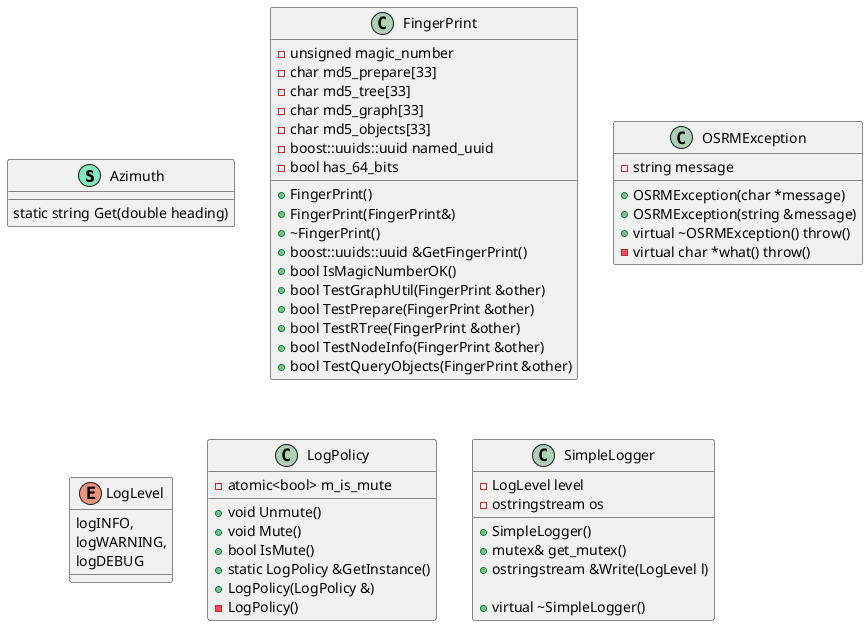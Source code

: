 @startuml

    ' Azimuth.h
    class Azimuth <<(S,#83e6bc)>> {
        static string Get(double heading)
    }

    ' BoostFileSystemFix.h
    '   Only functions 

    ' ComputeAngle
    '   Only functions 

    ' ContainerUtils
    '   Only functions 

    ' DataStoreOptions
    '   Only functions 

    ' FingerPrint.cpp .h 

    class FingerPrint {
        +FingerPrint()
        +FingerPrint(FingerPrint&)
        +~FingerPrint()
        +boost::uuids::uuid &GetFingerPrint()
        +bool IsMagicNumberOK()
        +bool TestGraphUtil(FingerPrint &other)
        +bool TestPrepare(FingerPrint &other)
        +bool TestRTree(FingerPrint &other)
        +bool TestNodeInfo(FingerPrint &other)
        +bool TestQueryObjects(FingerPrint &other)
        -unsigned magic_number
        -char md5_prepare[33]
        -char md5_tree[33]
        -char md5_graph[33]
        -char md5_objects[33]
        -boost::uuids::uuid named_uuid
        -bool has_64_bits
    }

    ' GitDescription
    '   Nothing

    ' GraphLoader
    '   Only functions 

    ' IniFileUtil
    '   Only functions 

    ' LuaUtil
    '   Only functions 

    ' MachineInfo
    '   Only functions 

    ' NumericUtil
    '   Only functions 

    ' OSRMException
    ' extends exception
    class OSRMException {
        +OSRMException(char *message)
        +OSRMException(string &message)
        +virtual ~OSRMException() throw()
        -virtual char *what() throw()
        -string message
    }

    ' ProgramOptions
    '   Only functions 

    ' ProgramOptions
    '   Only functions

    ' SimpleLogger

    enum LogLevel {
        logINFO,
        logWARNING,
        logDEBUG 
    }

    class LogPolicy {
        +void Unmute()
        +void Mute()
        +bool IsMute() 
        +static LogPolicy &GetInstance()
        +LogPolicy(LogPolicy &)
        -LogPolicy()
        -atomic<bool> m_is_mute
    }

    class SimpleLogger {
        +SimpleLogger()
        +mutex& get_mutex()
        +ostringstream &Write(LogLevel l)

        +virtual ~SimpleLogger()
        -LogLevel level
        -ostringstream os
    }

    ' StdHashExtensions
    '   Only functions

    ' StringUtil
    '   Only functions

    ' TimingUtil
    '   Only functions

    ' TrigonometryTables
    '   Only functions
@enduml